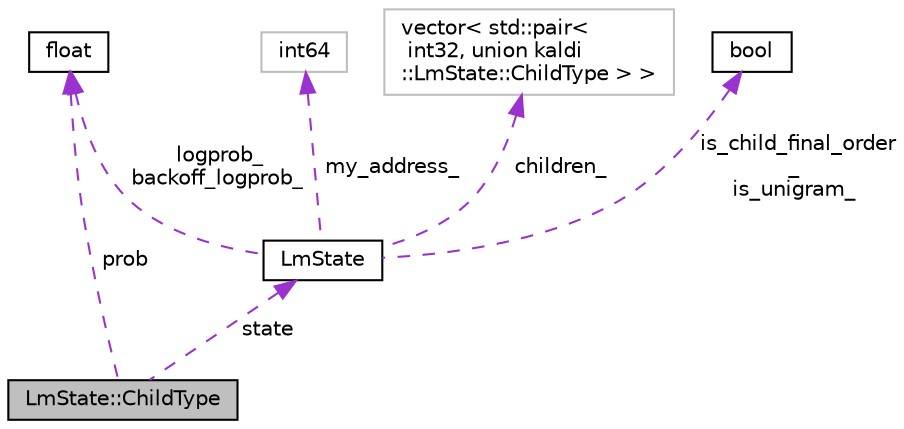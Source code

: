 digraph "LmState::ChildType"
{
  edge [fontname="Helvetica",fontsize="10",labelfontname="Helvetica",labelfontsize="10"];
  node [fontname="Helvetica",fontsize="10",shape=record];
  Node1 [label="LmState::ChildType",height=0.2,width=0.4,color="black", fillcolor="grey75", style="filled", fontcolor="black"];
  Node2 -> Node1 [dir="back",color="darkorchid3",fontsize="10",style="dashed",label=" state" ,fontname="Helvetica"];
  Node2 [label="LmState",height=0.2,width=0.4,color="black", fillcolor="white", style="filled",URL="$classkaldi_1_1LmState.html"];
  Node3 -> Node2 [dir="back",color="darkorchid3",fontsize="10",style="dashed",label=" logprob_\nbackoff_logprob_" ,fontname="Helvetica"];
  Node3 [label="float",height=0.2,width=0.4,color="black", fillcolor="white", style="filled",URL="$classfloat.html"];
  Node4 -> Node2 [dir="back",color="darkorchid3",fontsize="10",style="dashed",label=" my_address_" ,fontname="Helvetica"];
  Node4 [label="int64",height=0.2,width=0.4,color="grey75", fillcolor="white", style="filled"];
  Node5 -> Node2 [dir="back",color="darkorchid3",fontsize="10",style="dashed",label=" children_" ,fontname="Helvetica"];
  Node5 [label="vector\< std::pair\<\l int32, union kaldi\l::LmState::ChildType \> \>",height=0.2,width=0.4,color="grey75", fillcolor="white", style="filled"];
  Node6 -> Node2 [dir="back",color="darkorchid3",fontsize="10",style="dashed",label=" is_child_final_order\l_\nis_unigram_" ,fontname="Helvetica"];
  Node6 [label="bool",height=0.2,width=0.4,color="black", fillcolor="white", style="filled",URL="$classbool.html"];
  Node3 -> Node1 [dir="back",color="darkorchid3",fontsize="10",style="dashed",label=" prob" ,fontname="Helvetica"];
}
